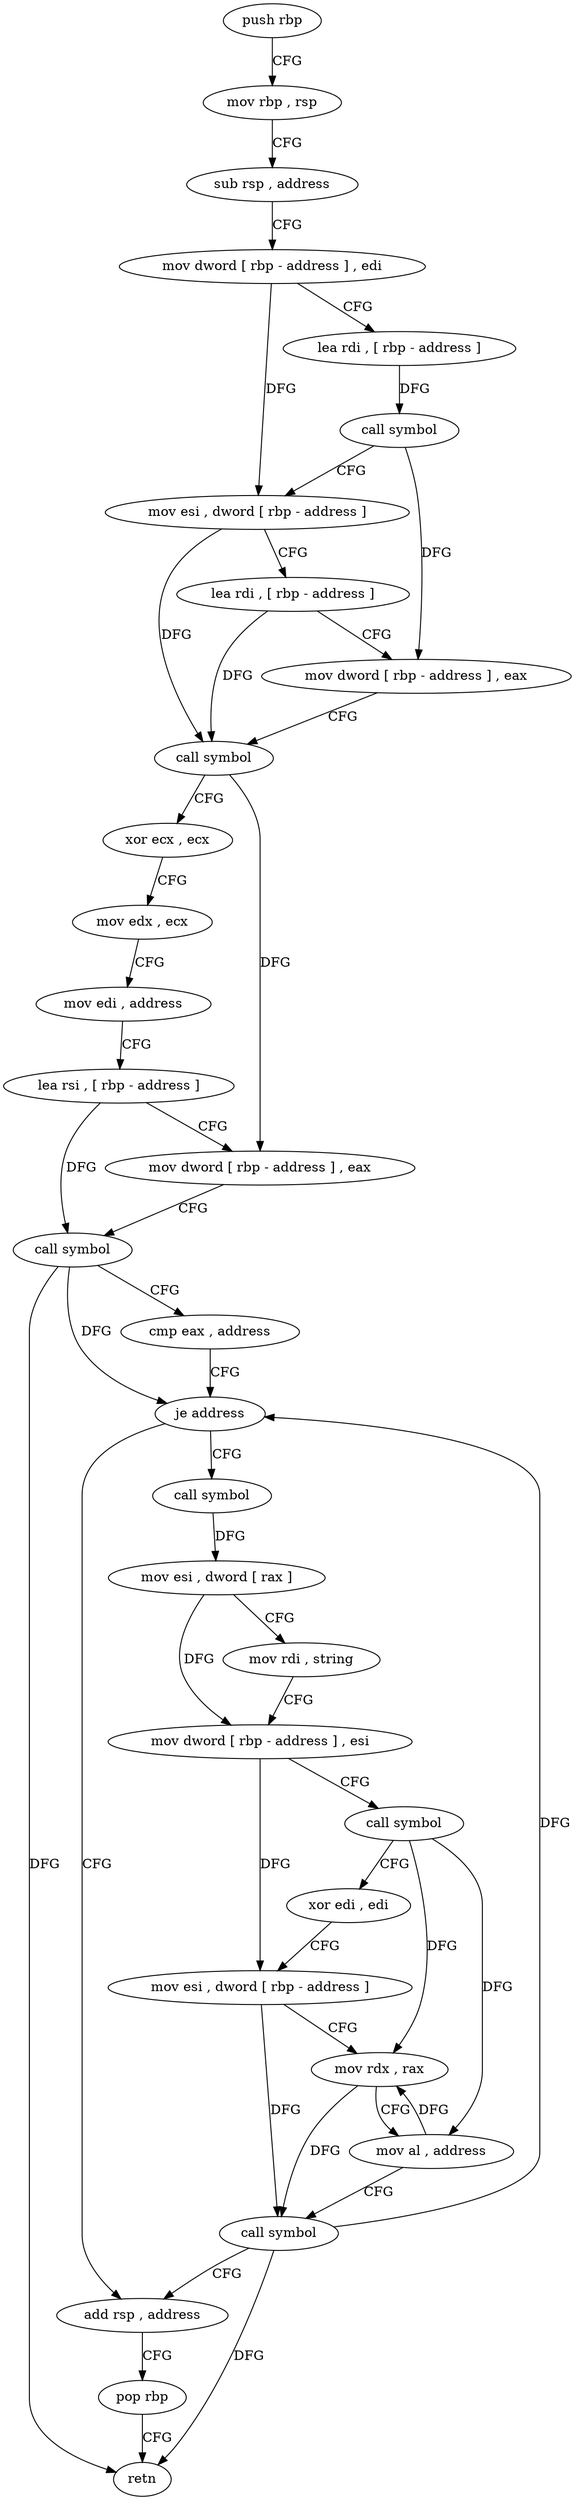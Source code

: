 digraph "func" {
"4204528" [label = "push rbp" ]
"4204529" [label = "mov rbp , rsp" ]
"4204532" [label = "sub rsp , address" ]
"4204539" [label = "mov dword [ rbp - address ] , edi" ]
"4204542" [label = "lea rdi , [ rbp - address ]" ]
"4204549" [label = "call symbol" ]
"4204554" [label = "mov esi , dword [ rbp - address ]" ]
"4204557" [label = "lea rdi , [ rbp - address ]" ]
"4204564" [label = "mov dword [ rbp - address ] , eax" ]
"4204570" [label = "call symbol" ]
"4204575" [label = "xor ecx , ecx" ]
"4204577" [label = "mov edx , ecx" ]
"4204579" [label = "mov edi , address" ]
"4204584" [label = "lea rsi , [ rbp - address ]" ]
"4204591" [label = "mov dword [ rbp - address ] , eax" ]
"4204597" [label = "call symbol" ]
"4204602" [label = "cmp eax , address" ]
"4204605" [label = "je address" ]
"4204657" [label = "add rsp , address" ]
"4204611" [label = "call symbol" ]
"4204664" [label = "pop rbp" ]
"4204665" [label = "retn" ]
"4204616" [label = "mov esi , dword [ rax ]" ]
"4204618" [label = "mov rdi , string" ]
"4204628" [label = "mov dword [ rbp - address ] , esi" ]
"4204634" [label = "call symbol" ]
"4204639" [label = "xor edi , edi" ]
"4204641" [label = "mov esi , dword [ rbp - address ]" ]
"4204647" [label = "mov rdx , rax" ]
"4204650" [label = "mov al , address" ]
"4204652" [label = "call symbol" ]
"4204528" -> "4204529" [ label = "CFG" ]
"4204529" -> "4204532" [ label = "CFG" ]
"4204532" -> "4204539" [ label = "CFG" ]
"4204539" -> "4204542" [ label = "CFG" ]
"4204539" -> "4204554" [ label = "DFG" ]
"4204542" -> "4204549" [ label = "DFG" ]
"4204549" -> "4204554" [ label = "CFG" ]
"4204549" -> "4204564" [ label = "DFG" ]
"4204554" -> "4204557" [ label = "CFG" ]
"4204554" -> "4204570" [ label = "DFG" ]
"4204557" -> "4204564" [ label = "CFG" ]
"4204557" -> "4204570" [ label = "DFG" ]
"4204564" -> "4204570" [ label = "CFG" ]
"4204570" -> "4204575" [ label = "CFG" ]
"4204570" -> "4204591" [ label = "DFG" ]
"4204575" -> "4204577" [ label = "CFG" ]
"4204577" -> "4204579" [ label = "CFG" ]
"4204579" -> "4204584" [ label = "CFG" ]
"4204584" -> "4204591" [ label = "CFG" ]
"4204584" -> "4204597" [ label = "DFG" ]
"4204591" -> "4204597" [ label = "CFG" ]
"4204597" -> "4204602" [ label = "CFG" ]
"4204597" -> "4204605" [ label = "DFG" ]
"4204597" -> "4204665" [ label = "DFG" ]
"4204602" -> "4204605" [ label = "CFG" ]
"4204605" -> "4204657" [ label = "CFG" ]
"4204605" -> "4204611" [ label = "CFG" ]
"4204657" -> "4204664" [ label = "CFG" ]
"4204611" -> "4204616" [ label = "DFG" ]
"4204664" -> "4204665" [ label = "CFG" ]
"4204616" -> "4204618" [ label = "CFG" ]
"4204616" -> "4204628" [ label = "DFG" ]
"4204618" -> "4204628" [ label = "CFG" ]
"4204628" -> "4204634" [ label = "CFG" ]
"4204628" -> "4204641" [ label = "DFG" ]
"4204634" -> "4204639" [ label = "CFG" ]
"4204634" -> "4204647" [ label = "DFG" ]
"4204634" -> "4204650" [ label = "DFG" ]
"4204639" -> "4204641" [ label = "CFG" ]
"4204641" -> "4204647" [ label = "CFG" ]
"4204641" -> "4204652" [ label = "DFG" ]
"4204647" -> "4204650" [ label = "CFG" ]
"4204647" -> "4204652" [ label = "DFG" ]
"4204650" -> "4204652" [ label = "CFG" ]
"4204650" -> "4204647" [ label = "DFG" ]
"4204652" -> "4204657" [ label = "CFG" ]
"4204652" -> "4204605" [ label = "DFG" ]
"4204652" -> "4204665" [ label = "DFG" ]
}
